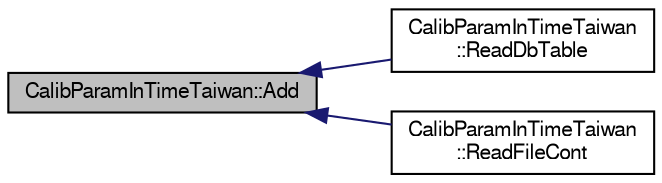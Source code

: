 digraph "CalibParamInTimeTaiwan::Add"
{
  bgcolor="transparent";
  edge [fontname="FreeSans",fontsize="10",labelfontname="FreeSans",labelfontsize="10"];
  node [fontname="FreeSans",fontsize="10",shape=record];
  rankdir="LR";
  Node1 [label="CalibParamInTimeTaiwan::Add",height=0.2,width=0.4,color="black", fillcolor="grey75", style="filled" fontcolor="black"];
  Node1 -> Node2 [dir="back",color="midnightblue",fontsize="10",style="solid",fontname="FreeSans"];
  Node2 [label="CalibParamInTimeTaiwan\l::ReadDbTable",height=0.2,width=0.4,color="black",URL="$d7/dec/classCalibParamInTimeTaiwan.html#a1d4786d5b7acd094fde52845d6702959"];
  Node1 -> Node3 [dir="back",color="midnightblue",fontsize="10",style="solid",fontname="FreeSans"];
  Node3 [label="CalibParamInTimeTaiwan\l::ReadFileCont",height=0.2,width=0.4,color="black",URL="$d7/dec/classCalibParamInTimeTaiwan.html#a42eb780bb955eb7cc577be9be425e0dd"];
}
